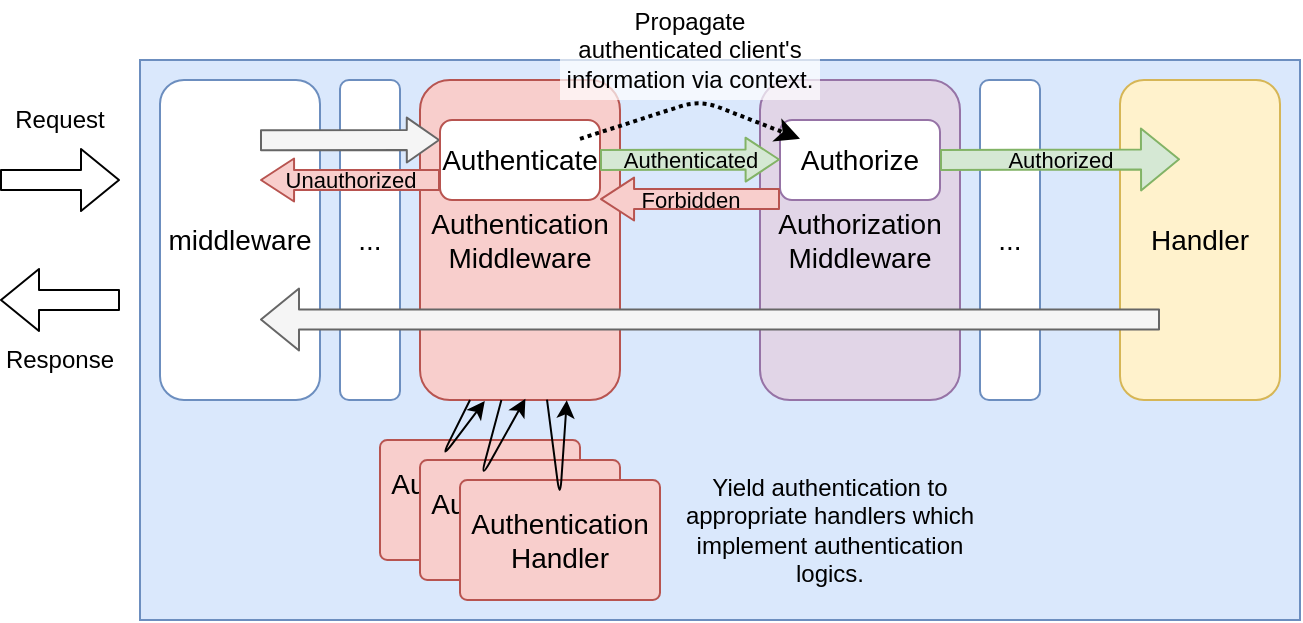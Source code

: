 <mxfile>
    <diagram id="CGz5gvUMxi6If3MVP1VV" name="image">
        <mxGraphModel dx="-1734" dy="2355" grid="1" gridSize="10" guides="1" tooltips="1" connect="1" arrows="1" fold="1" page="1" pageScale="1" pageWidth="827" pageHeight="1169" math="0" shadow="0">
            <root>
                <mxCell id="0"/>
                <mxCell id="1" parent="0"/>
                <mxCell id="mNiAzSfXenX0VxuWbp-_-2" value="" style="rounded=0;whiteSpace=wrap;html=1;fillColor=#dae8fc;strokeColor=#6c8ebf;shadow=0;" parent="1" vertex="1">
                    <mxGeometry x="2630" y="-930" width="580" height="280" as="geometry"/>
                </mxCell>
                <mxCell id="mNiAzSfXenX0VxuWbp-_-18" value="Authentication&lt;br&gt;Middleware" style="rounded=1;whiteSpace=wrap;html=1;fontSize=14;strokeColor=#b85450;fillColor=#f8cecc;" parent="1" vertex="1">
                    <mxGeometry x="2770" y="-920" width="100" height="160" as="geometry"/>
                </mxCell>
                <mxCell id="3" value="Handler&lt;br&gt;" style="rounded=1;whiteSpace=wrap;html=1;fontSize=14;strokeColor=#d6b656;fillColor=#fff2cc;" parent="1" vertex="1">
                    <mxGeometry x="3120" y="-920" width="80" height="160" as="geometry"/>
                </mxCell>
                <mxCell id="5" value="middleware" style="rounded=1;whiteSpace=wrap;html=1;fontSize=14;strokeColor=#6c8ebf;fillColor=default;" parent="1" vertex="1">
                    <mxGeometry x="2640" y="-920" width="80" height="160" as="geometry"/>
                </mxCell>
                <mxCell id="7" value="..." style="rounded=1;whiteSpace=wrap;html=1;fontSize=14;strokeColor=#6c8ebf;fillColor=default;" parent="1" vertex="1">
                    <mxGeometry x="2730" y="-920" width="30" height="160" as="geometry"/>
                </mxCell>
                <mxCell id="10" value="..." style="rounded=1;whiteSpace=wrap;html=1;fontSize=14;strokeColor=#6c8ebf;fillColor=default;" parent="1" vertex="1">
                    <mxGeometry x="3050" y="-920" width="30" height="160" as="geometry"/>
                </mxCell>
                <mxCell id="16" value="" style="shape=flexArrow;endArrow=classic;html=1;" parent="1" edge="1">
                    <mxGeometry width="50" height="50" relative="1" as="geometry">
                        <mxPoint x="2560" y="-870" as="sourcePoint"/>
                        <mxPoint x="2620" y="-870" as="targetPoint"/>
                    </mxGeometry>
                </mxCell>
                <mxCell id="17" value="Request" style="text;html=1;strokeColor=none;fillColor=none;align=center;verticalAlign=middle;whiteSpace=wrap;rounded=0;" parent="1" vertex="1">
                    <mxGeometry x="2560" y="-910" width="60" height="20" as="geometry"/>
                </mxCell>
                <mxCell id="18" value="" style="shape=flexArrow;endArrow=classic;html=1;" parent="1" edge="1">
                    <mxGeometry width="50" height="50" relative="1" as="geometry">
                        <mxPoint x="2620" y="-810" as="sourcePoint"/>
                        <mxPoint x="2560" y="-810" as="targetPoint"/>
                    </mxGeometry>
                </mxCell>
                <mxCell id="19" value="Response" style="text;html=1;strokeColor=none;fillColor=none;align=center;verticalAlign=middle;whiteSpace=wrap;rounded=0;" parent="1" vertex="1">
                    <mxGeometry x="2560" y="-790" width="60" height="20" as="geometry"/>
                </mxCell>
                <mxCell id="24" value="" style="shape=flexArrow;endArrow=classic;html=1;fillColor=#f5f5f5;strokeColor=#666666;entryX=0;entryY=0.25;entryDx=0;entryDy=0;exitX=0.625;exitY=0.188;exitDx=0;exitDy=0;exitPerimeter=0;endWidth=11.429;endSize=5.033;" parent="1" source="5" target="30" edge="1">
                    <mxGeometry width="50" height="50" relative="1" as="geometry">
                        <mxPoint x="2690" y="-880" as="sourcePoint"/>
                        <mxPoint x="3140" y="-880" as="targetPoint"/>
                    </mxGeometry>
                </mxCell>
                <mxCell id="30" value="Authenticate" style="rounded=1;whiteSpace=wrap;html=1;fontSize=14;strokeColor=#b85450;fillColor=default;" parent="1" vertex="1">
                    <mxGeometry x="2780" y="-900" width="80" height="40" as="geometry"/>
                </mxCell>
                <mxCell id="37" value="Unauthorized" style="shape=flexArrow;endArrow=classic;html=1;fillColor=#f8cecc;strokeColor=#b85450;entryX=0;entryY=0.25;entryDx=0;entryDy=0;labelBackgroundColor=none;endWidth=10.476;endSize=5.176;" parent="1" edge="1">
                    <mxGeometry width="50" height="50" relative="1" as="geometry">
                        <mxPoint x="2780" y="-870" as="sourcePoint"/>
                        <mxPoint x="2690" y="-870" as="targetPoint"/>
                    </mxGeometry>
                </mxCell>
                <mxCell id="41" value="Authorization&lt;br&gt;Middleware" style="rounded=1;whiteSpace=wrap;html=1;fontSize=14;strokeColor=#9673a6;fillColor=#e1d5e7;" parent="1" vertex="1">
                    <mxGeometry x="2940" y="-920" width="100" height="160" as="geometry"/>
                </mxCell>
                <mxCell id="44" value="Authorize" style="rounded=1;whiteSpace=wrap;html=1;fontSize=14;strokeColor=#9673a6;fillColor=default;" parent="1" vertex="1">
                    <mxGeometry x="2950" y="-900" width="80" height="40" as="geometry"/>
                </mxCell>
                <mxCell id="52" value="Forbidden" style="shape=flexArrow;endArrow=classic;html=1;fillColor=#f8cecc;strokeColor=#b85450;entryX=0;entryY=0.25;entryDx=0;entryDy=0;labelBackgroundColor=none;endWidth=10.476;endSize=5.176;" parent="1" edge="1">
                    <mxGeometry width="50" height="50" relative="1" as="geometry">
                        <mxPoint x="2950" y="-860.48" as="sourcePoint"/>
                        <mxPoint x="2860" y="-860.48" as="targetPoint"/>
                    </mxGeometry>
                </mxCell>
                <mxCell id="35" value="Authorized" style="shape=flexArrow;endArrow=classic;html=1;fillColor=#d5e8d4;strokeColor=#82b366;labelBackgroundColor=none;" parent="1" edge="1">
                    <mxGeometry width="50" height="50" relative="1" as="geometry">
                        <mxPoint x="3030" y="-880" as="sourcePoint"/>
                        <mxPoint x="3150" y="-880.34" as="targetPoint"/>
                    </mxGeometry>
                </mxCell>
                <mxCell id="53" value="Authenticated" style="shape=flexArrow;endArrow=classic;html=1;fillColor=#d5e8d4;strokeColor=#82b366;labelBackgroundColor=none;endWidth=10.952;endSize=5.238;" parent="1" edge="1">
                    <mxGeometry width="50" height="50" relative="1" as="geometry">
                        <mxPoint x="2860" y="-880" as="sourcePoint"/>
                        <mxPoint x="2950" y="-880.24" as="targetPoint"/>
                    </mxGeometry>
                </mxCell>
                <mxCell id="54" value="" style="endArrow=classic;html=1;dashed=1;fillColor=#f8cecc;strokeColor=#000000;dashPattern=1 1;strokeWidth=2;" parent="1" edge="1">
                    <mxGeometry width="50" height="50" relative="1" as="geometry">
                        <mxPoint x="2850" y="-890.57" as="sourcePoint"/>
                        <mxPoint x="2960" y="-890.57" as="targetPoint"/>
                        <Array as="points">
                            <mxPoint x="2910" y="-910"/>
                        </Array>
                    </mxGeometry>
                </mxCell>
                <mxCell id="55" value="Propagate authenticated client's information via context." style="text;html=1;align=center;verticalAlign=middle;whiteSpace=wrap;rounded=0;fillColor=default;fillOpacity=70;" parent="1" vertex="1">
                    <mxGeometry x="2840" y="-960" width="130" height="50" as="geometry"/>
                </mxCell>
                <mxCell id="27" value="" style="shape=flexArrow;endArrow=classic;html=1;fillColor=#f5f5f5;strokeColor=#666666;" parent="1" edge="1">
                    <mxGeometry width="50" height="50" relative="1" as="geometry">
                        <mxPoint x="3140" y="-800.24" as="sourcePoint"/>
                        <mxPoint x="2690" y="-800.24" as="targetPoint"/>
                    </mxGeometry>
                </mxCell>
                <mxCell id="56" value="Authentication&lt;br&gt;Handler" style="rounded=1;whiteSpace=wrap;html=1;fontSize=14;strokeColor=#b85450;fillColor=#f8cecc;arcSize=6;" parent="1" vertex="1">
                    <mxGeometry x="2750" y="-740" width="100" height="60" as="geometry"/>
                </mxCell>
                <mxCell id="57" value="Authentication&lt;br&gt;Handler" style="rounded=1;whiteSpace=wrap;html=1;fontSize=14;strokeColor=#b85450;fillColor=#f8cecc;arcSize=6;" parent="1" vertex="1">
                    <mxGeometry x="2770" y="-730" width="100" height="60" as="geometry"/>
                </mxCell>
                <mxCell id="58" value="Authentication&lt;br&gt;Handler" style="rounded=1;whiteSpace=wrap;html=1;fontSize=14;strokeColor=#b85450;fillColor=#f8cecc;arcSize=6;" parent="1" vertex="1">
                    <mxGeometry x="2790" y="-720" width="100" height="60" as="geometry"/>
                </mxCell>
                <mxCell id="59" style="edgeStyle=none;html=1;exitX=0.25;exitY=1;exitDx=0;exitDy=0;entryX=0.324;entryY=1.003;entryDx=0;entryDy=0;entryPerimeter=0;" parent="1" source="mNiAzSfXenX0VxuWbp-_-18" target="mNiAzSfXenX0VxuWbp-_-18" edge="1">
                    <mxGeometry relative="1" as="geometry">
                        <mxPoint x="2795" y="-760" as="sourcePoint"/>
                        <mxPoint x="2803.3" y="-758.72" as="targetPoint"/>
                        <Array as="points">
                            <mxPoint x="2780" y="-730"/>
                        </Array>
                    </mxGeometry>
                </mxCell>
                <mxCell id="60" style="edgeStyle=none;html=1;exitX=0.407;exitY=1;exitDx=0;exitDy=0;entryX=0.527;entryY=0.996;entryDx=0;entryDy=0;entryPerimeter=0;exitPerimeter=0;" parent="1" source="mNiAzSfXenX0VxuWbp-_-18" target="mNiAzSfXenX0VxuWbp-_-18" edge="1">
                    <mxGeometry relative="1" as="geometry">
                        <mxPoint x="2810.6" y="-759.2" as="sourcePoint"/>
                        <mxPoint x="2822.6" y="-759.68" as="targetPoint"/>
                        <Array as="points">
                            <mxPoint x="2800" y="-720"/>
                        </Array>
                    </mxGeometry>
                </mxCell>
                <mxCell id="61" style="edgeStyle=none;html=1;exitX=0.635;exitY=0.999;exitDx=0;exitDy=0;entryX=0.734;entryY=1.001;entryDx=0;entryDy=0;entryPerimeter=0;exitPerimeter=0;" parent="1" source="mNiAzSfXenX0VxuWbp-_-18" target="mNiAzSfXenX0VxuWbp-_-18" edge="1">
                    <mxGeometry relative="1" as="geometry">
                        <mxPoint x="2832.8" y="-760" as="sourcePoint"/>
                        <mxPoint x="2843" y="-758.88" as="targetPoint"/>
                        <Array as="points">
                            <mxPoint x="2840" y="-710"/>
                        </Array>
                    </mxGeometry>
                </mxCell>
                <mxCell id="62" value="Yield authentication to appropriate&amp;nbsp;handlers which implement authentication logics." style="text;html=1;strokeColor=none;fillColor=none;align=center;verticalAlign=middle;whiteSpace=wrap;rounded=0;" parent="1" vertex="1">
                    <mxGeometry x="2900" y="-720" width="150" height="50" as="geometry"/>
                </mxCell>
            </root>
        </mxGraphModel>
    </diagram>
</mxfile>